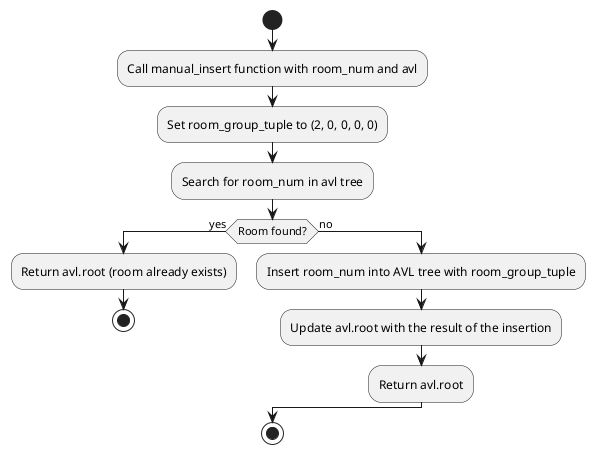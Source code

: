 @startuml
start

:Call manual_insert function with room_num and avl;

:Set room_group_tuple to (2, 0, 0, 0, 0);

:Search for room_num in avl tree;
if (Room found?) then (yes)
    :Return avl.root (room already exists);
    stop
else (no)
    :Insert room_num into AVL tree with room_group_tuple;
    :Update avl.root with the result of the insertion;
    :Return avl.root;
endif

stop
@enduml
